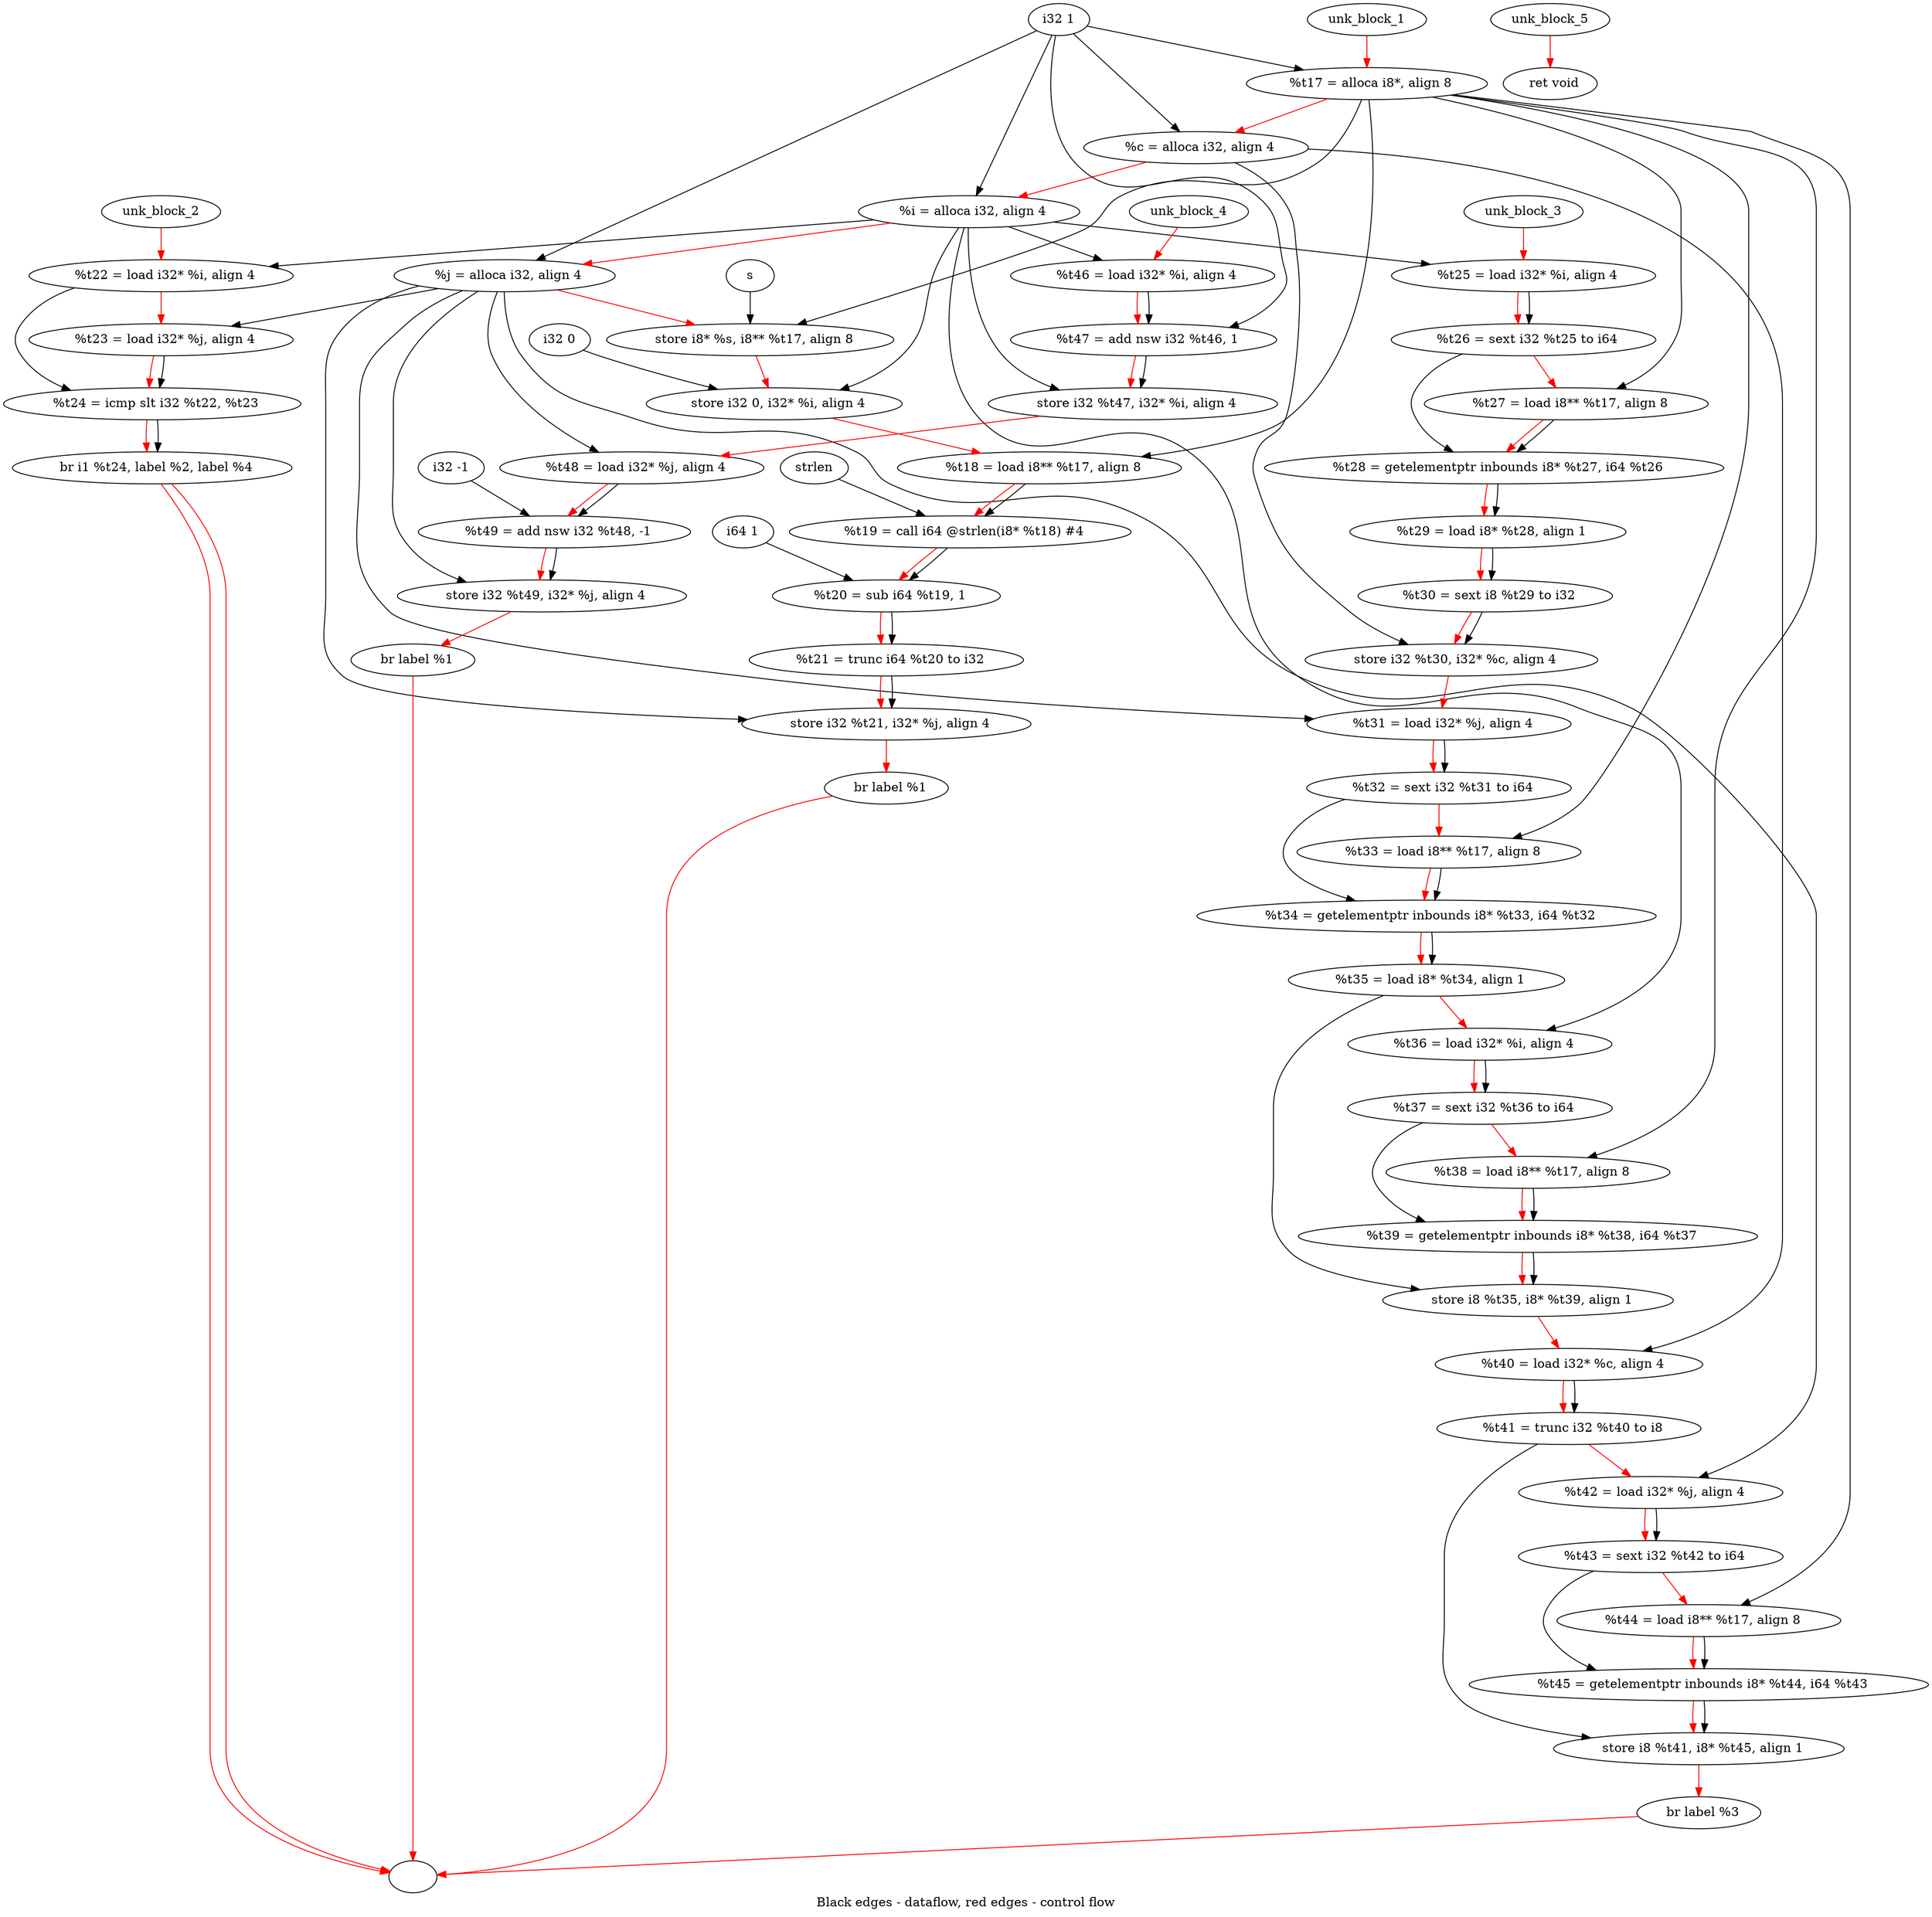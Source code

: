 digraph G {
compound=true
label="Black edges - dataflow, red edges - control flow"
"t17" [label="  %t17 = alloca i8*, align 8"]
"c" [label="  %c = alloca i32, align 4"]
"i" [label="  %i = alloca i32, align 4"]
"j" [label="  %j = alloca i32, align 4"]
"_1" [label="  store i8* %s, i8** %t17, align 8"]
"_2" [label="  store i32 0, i32* %i, align 4"]
"t18" [label="  %t18 = load i8** %t17, align 8"]
"t19" [label="  %t19 = call i64 @strlen(i8* %t18) #4"]
"t20" [label="  %t20 = sub i64 %t19, 1"]
"t21" [label="  %t21 = trunc i64 %t20 to i32"]
"_3" [label="  store i32 %t21, i32* %j, align 4"]
"_4" [label="  br label %1"]
"unk_block_1" -> "t17"[color=red]
"i32 1" -> "t17"
"t17" -> "c"[color=red weight=2]
"i32 1" -> "c"
"c" -> "i"[color=red weight=2]
"i32 1" -> "i"
"i" -> "j"[color=red weight=2]
"i32 1" -> "j"
"j" -> "_1"[color=red weight=2]
"s" -> "_1"
"t17" -> "_1"
"_1" -> "_2"[color=red weight=2]
"i32 0" -> "_2"
"i" -> "_2"
"_2" -> "t18"[color=red weight=2]
"t17" -> "t18"
"t18" -> "t19"[color=red weight=2]
"t18" -> "t19"
"strlen" -> "t19"
"t19" -> "t20"[color=red weight=2]
"t19" -> "t20"
"i64 1" -> "t20"
"t20" -> "t21"[color=red weight=2]
"t20" -> "t21"
"t21" -> "_3"[color=red weight=2]
"t21" -> "_3"
"j" -> "_3"
"_3" -> "_4"[color=red weight=2]
"_4" -> ""[color=red]

"t22" [label="  %t22 = load i32* %i, align 4"]
"t23" [label="  %t23 = load i32* %j, align 4"]
"t24" [label="  %t24 = icmp slt i32 %t22, %t23"]
"_5" [label="  br i1 %t24, label %2, label %4"]
"unk_block_2" -> "t22"[color=red]
"i" -> "t22"
"t22" -> "t23"[color=red weight=2]
"j" -> "t23"
"t23" -> "t24"[color=red weight=2]
"t22" -> "t24"
"t23" -> "t24"
"t24" -> "_5"[color=red weight=2]
"t24" -> "_5"
"_5" -> ""[color=red]
"_5" -> ""[color=red]

"t25" [label="  %t25 = load i32* %i, align 4"]
"t26" [label="  %t26 = sext i32 %t25 to i64"]
"t27" [label="  %t27 = load i8** %t17, align 8"]
"t28" [label="  %t28 = getelementptr inbounds i8* %t27, i64 %t26"]
"t29" [label="  %t29 = load i8* %t28, align 1"]
"t30" [label="  %t30 = sext i8 %t29 to i32"]
"_6" [label="  store i32 %t30, i32* %c, align 4"]
"t31" [label="  %t31 = load i32* %j, align 4"]
"t32" [label="  %t32 = sext i32 %t31 to i64"]
"t33" [label="  %t33 = load i8** %t17, align 8"]
"t34" [label="  %t34 = getelementptr inbounds i8* %t33, i64 %t32"]
"t35" [label="  %t35 = load i8* %t34, align 1"]
"t36" [label="  %t36 = load i32* %i, align 4"]
"t37" [label="  %t37 = sext i32 %t36 to i64"]
"t38" [label="  %t38 = load i8** %t17, align 8"]
"t39" [label="  %t39 = getelementptr inbounds i8* %t38, i64 %t37"]
"_7" [label="  store i8 %t35, i8* %t39, align 1"]
"t40" [label="  %t40 = load i32* %c, align 4"]
"t41" [label="  %t41 = trunc i32 %t40 to i8"]
"t42" [label="  %t42 = load i32* %j, align 4"]
"t43" [label="  %t43 = sext i32 %t42 to i64"]
"t44" [label="  %t44 = load i8** %t17, align 8"]
"t45" [label="  %t45 = getelementptr inbounds i8* %t44, i64 %t43"]
"_8" [label="  store i8 %t41, i8* %t45, align 1"]
"_9" [label="  br label %3"]
"unk_block_3" -> "t25"[color=red]
"i" -> "t25"
"t25" -> "t26"[color=red weight=2]
"t25" -> "t26"
"t26" -> "t27"[color=red weight=2]
"t17" -> "t27"
"t27" -> "t28"[color=red weight=2]
"t27" -> "t28"
"t26" -> "t28"
"t28" -> "t29"[color=red weight=2]
"t28" -> "t29"
"t29" -> "t30"[color=red weight=2]
"t29" -> "t30"
"t30" -> "_6"[color=red weight=2]
"t30" -> "_6"
"c" -> "_6"
"_6" -> "t31"[color=red weight=2]
"j" -> "t31"
"t31" -> "t32"[color=red weight=2]
"t31" -> "t32"
"t32" -> "t33"[color=red weight=2]
"t17" -> "t33"
"t33" -> "t34"[color=red weight=2]
"t33" -> "t34"
"t32" -> "t34"
"t34" -> "t35"[color=red weight=2]
"t34" -> "t35"
"t35" -> "t36"[color=red weight=2]
"i" -> "t36"
"t36" -> "t37"[color=red weight=2]
"t36" -> "t37"
"t37" -> "t38"[color=red weight=2]
"t17" -> "t38"
"t38" -> "t39"[color=red weight=2]
"t38" -> "t39"
"t37" -> "t39"
"t39" -> "_7"[color=red weight=2]
"t35" -> "_7"
"t39" -> "_7"
"_7" -> "t40"[color=red weight=2]
"c" -> "t40"
"t40" -> "t41"[color=red weight=2]
"t40" -> "t41"
"t41" -> "t42"[color=red weight=2]
"j" -> "t42"
"t42" -> "t43"[color=red weight=2]
"t42" -> "t43"
"t43" -> "t44"[color=red weight=2]
"t17" -> "t44"
"t44" -> "t45"[color=red weight=2]
"t44" -> "t45"
"t43" -> "t45"
"t45" -> "_8"[color=red weight=2]
"t41" -> "_8"
"t45" -> "_8"
"_8" -> "_9"[color=red weight=2]
"_9" -> ""[color=red]

"t46" [label="  %t46 = load i32* %i, align 4"]
"t47" [label="  %t47 = add nsw i32 %t46, 1"]
"_10" [label="  store i32 %t47, i32* %i, align 4"]
"t48" [label="  %t48 = load i32* %j, align 4"]
"t49" [label="  %t49 = add nsw i32 %t48, -1"]
"_11" [label="  store i32 %t49, i32* %j, align 4"]
"_12" [label="  br label %1"]
"unk_block_4" -> "t46"[color=red]
"i" -> "t46"
"t46" -> "t47"[color=red weight=2]
"t46" -> "t47"
"i32 1" -> "t47"
"t47" -> "_10"[color=red weight=2]
"t47" -> "_10"
"i" -> "_10"
"_10" -> "t48"[color=red weight=2]
"j" -> "t48"
"t48" -> "t49"[color=red weight=2]
"t48" -> "t49"
"i32 -1" -> "t49"
"t49" -> "_11"[color=red weight=2]
"t49" -> "_11"
"j" -> "_11"
"_11" -> "_12"[color=red weight=2]
"_12" -> ""[color=red]

"_13" [label="  ret void"]
"unk_block_5" -> "_13"[color=red]

}
